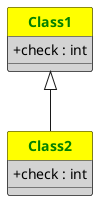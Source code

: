 @startuml test
hide circle
skinparam classAttributeIconSize 0
<style>
classDiagram {
  class {
      ' attributes and methods
      FontColor black
      BackgroundColor lightgray
      ' class name
      header {
        ' FontSize 20
        BackgroundColor yellow
        FontColor green
        FontStyle bold
      }
  }
}
</style>

SkinParam {
    NodeSep 200 ' horizontal spacing
    RankSep 200 ' vertical spacing
}

class Class1
{
    + check : int
}

class Class2
{
    + check : int
}

Class1 <|-- Class2

@enduml
